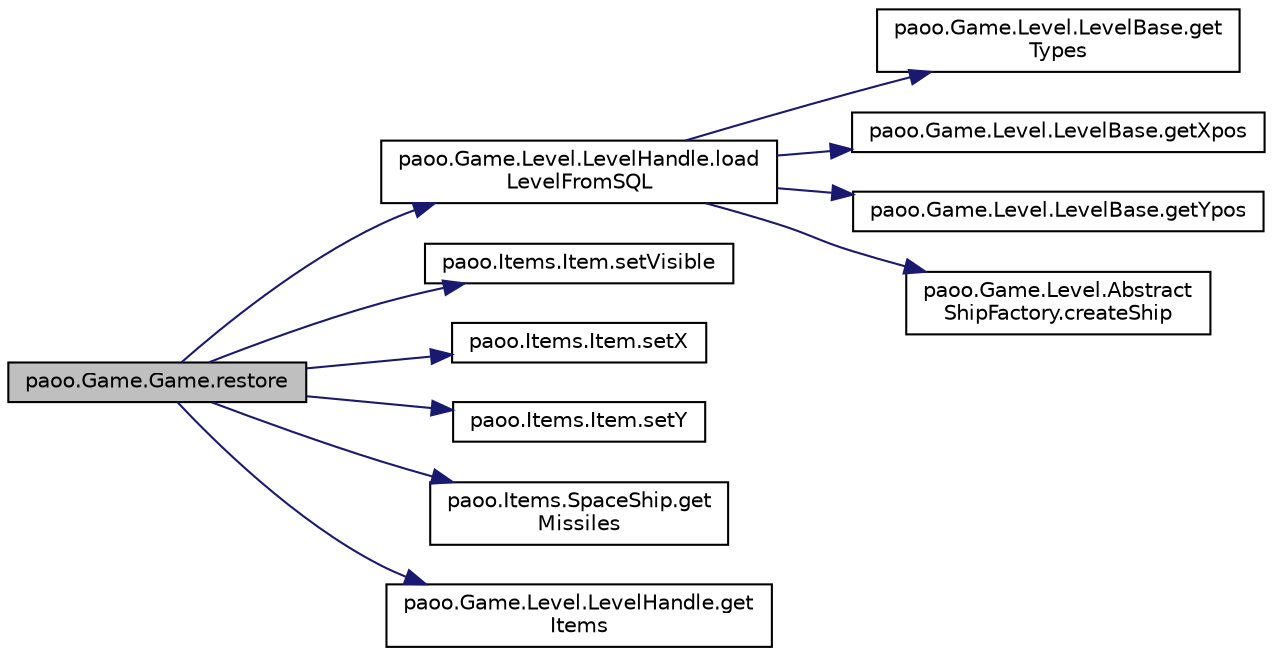 digraph "paoo.Game.Game.restore"
{
 // LATEX_PDF_SIZE
  edge [fontname="Helvetica",fontsize="10",labelfontname="Helvetica",labelfontsize="10"];
  node [fontname="Helvetica",fontsize="10",shape=record];
  rankdir="LR";
  Node109 [label="paoo.Game.Game.restore",height=0.2,width=0.4,color="black", fillcolor="grey75", style="filled", fontcolor="black",tooltip=" "];
  Node109 -> Node110 [color="midnightblue",fontsize="10",style="solid",fontname="Helvetica"];
  Node110 [label="paoo.Game.Level.LevelHandle.load\lLevelFromSQL",height=0.2,width=0.4,color="black", fillcolor="white", style="filled",URL="$classpaoo_1_1_game_1_1_level_1_1_level_handle.html#a367bfdd068cf3baa5ab0632de3a03401",tooltip=" "];
  Node110 -> Node111 [color="midnightblue",fontsize="10",style="solid",fontname="Helvetica"];
  Node111 [label="paoo.Game.Level.LevelBase.get\lTypes",height=0.2,width=0.4,color="black", fillcolor="white", style="filled",URL="$classpaoo_1_1_game_1_1_level_1_1_level_base.html#ac2cde934abb58bd81b1d14729ec48d3c",tooltip=" "];
  Node110 -> Node112 [color="midnightblue",fontsize="10",style="solid",fontname="Helvetica"];
  Node112 [label="paoo.Game.Level.LevelBase.getXpos",height=0.2,width=0.4,color="black", fillcolor="white", style="filled",URL="$classpaoo_1_1_game_1_1_level_1_1_level_base.html#a193a4d1d30cb319aada767c5b2d03203",tooltip=" "];
  Node110 -> Node113 [color="midnightblue",fontsize="10",style="solid",fontname="Helvetica"];
  Node113 [label="paoo.Game.Level.LevelBase.getYpos",height=0.2,width=0.4,color="black", fillcolor="white", style="filled",URL="$classpaoo_1_1_game_1_1_level_1_1_level_base.html#aa40f0324d66fd9e0258effbf414529d6",tooltip=" "];
  Node110 -> Node114 [color="midnightblue",fontsize="10",style="solid",fontname="Helvetica"];
  Node114 [label="paoo.Game.Level.Abstract\lShipFactory.createShip",height=0.2,width=0.4,color="black", fillcolor="white", style="filled",URL="$classpaoo_1_1_game_1_1_level_1_1_abstract_ship_factory.html#a8cb1e38327a9ce0deb2e53cad78d9082",tooltip=" "];
  Node109 -> Node115 [color="midnightblue",fontsize="10",style="solid",fontname="Helvetica"];
  Node115 [label="paoo.Items.Item.setVisible",height=0.2,width=0.4,color="black", fillcolor="white", style="filled",URL="$classpaoo_1_1_items_1_1_item.html#a8e9c3167c76cc0a0b56b8276f429d0a3",tooltip=" "];
  Node109 -> Node116 [color="midnightblue",fontsize="10",style="solid",fontname="Helvetica"];
  Node116 [label="paoo.Items.Item.setX",height=0.2,width=0.4,color="black", fillcolor="white", style="filled",URL="$classpaoo_1_1_items_1_1_item.html#a61ce25a678554d62ae06f2d46c8ac350",tooltip=" "];
  Node109 -> Node117 [color="midnightblue",fontsize="10",style="solid",fontname="Helvetica"];
  Node117 [label="paoo.Items.Item.setY",height=0.2,width=0.4,color="black", fillcolor="white", style="filled",URL="$classpaoo_1_1_items_1_1_item.html#a1117854dca20c8e69bbd1e85f2d68b24",tooltip=" "];
  Node109 -> Node118 [color="midnightblue",fontsize="10",style="solid",fontname="Helvetica"];
  Node118 [label="paoo.Items.SpaceShip.get\lMissiles",height=0.2,width=0.4,color="black", fillcolor="white", style="filled",URL="$classpaoo_1_1_items_1_1_space_ship.html#a762bbe4e27487b5b57f21136ce615a35",tooltip=" "];
  Node109 -> Node119 [color="midnightblue",fontsize="10",style="solid",fontname="Helvetica"];
  Node119 [label="paoo.Game.Level.LevelHandle.get\lItems",height=0.2,width=0.4,color="black", fillcolor="white", style="filled",URL="$classpaoo_1_1_game_1_1_level_1_1_level_handle.html#a03b5f506ab9cdc3032211b7a02202dbd",tooltip=" "];
}
